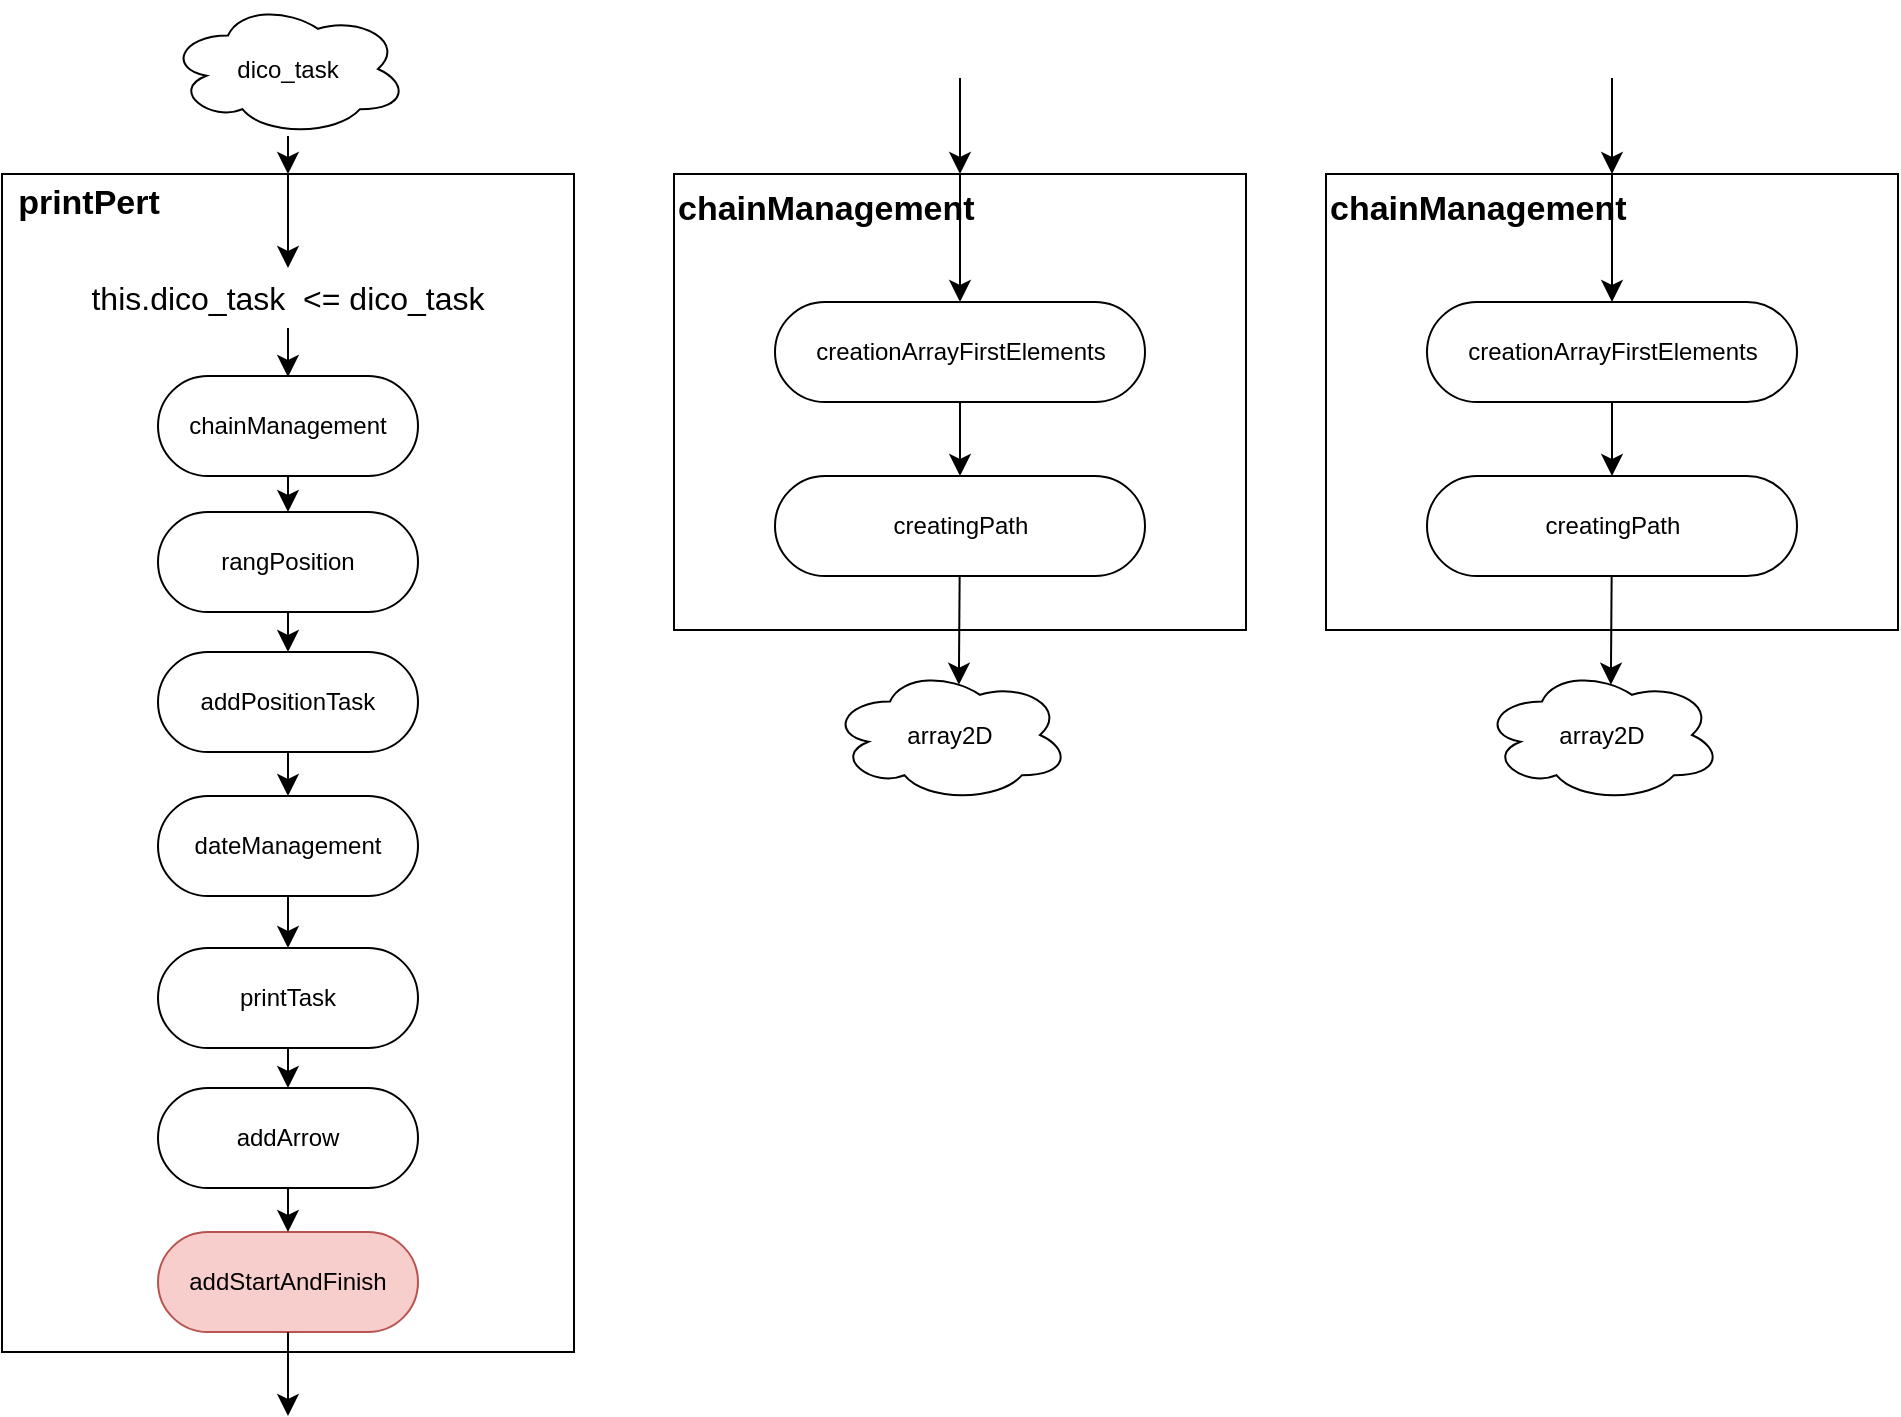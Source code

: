 <mxfile version="24.6.1" type="device">
  <diagram name="Page-1" id="U24ulP7iFm1ayGq6LAqu">
    <mxGraphModel dx="1635" dy="1189" grid="0" gridSize="10" guides="1" tooltips="1" connect="1" arrows="1" fold="1" page="0" pageScale="1" pageWidth="827" pageHeight="1169" math="0" shadow="0">
      <root>
        <mxCell id="0" />
        <mxCell id="1" parent="0" />
        <mxCell id="4S-C0u_RcFq-PBZ6-96t-1" value="" style="html=1;dashed=0;whiteSpace=wrap;" parent="1" vertex="1">
          <mxGeometry x="-228" y="-144" width="286" height="589" as="geometry" />
        </mxCell>
        <mxCell id="4S-C0u_RcFq-PBZ6-96t-2" value="dico_task" style="shape=cloud;whiteSpace=wrap;html=1;" parent="1" vertex="1">
          <mxGeometry x="-145" y="-230" width="120" height="67" as="geometry" />
        </mxCell>
        <mxCell id="4S-C0u_RcFq-PBZ6-96t-3" value="" style="endArrow=classic;html=1;rounded=0;fontSize=12;startSize=8;endSize=8;curved=1;entryX=0.5;entryY=0;entryDx=0;entryDy=0;" parent="1" source="4S-C0u_RcFq-PBZ6-96t-2" target="4S-C0u_RcFq-PBZ6-96t-1" edge="1">
          <mxGeometry width="50" height="50" relative="1" as="geometry">
            <mxPoint x="-117" y="129" as="sourcePoint" />
            <mxPoint x="-67" y="79" as="targetPoint" />
          </mxGeometry>
        </mxCell>
        <mxCell id="4S-C0u_RcFq-PBZ6-96t-4" value="&lt;font style=&quot;font-size: 17px;&quot;&gt;&lt;b&gt;printPert&lt;/b&gt;&lt;/font&gt;" style="text;html=1;align=center;verticalAlign=middle;whiteSpace=wrap;rounded=0;fontSize=16;" parent="1" vertex="1">
          <mxGeometry x="-228" y="-144" width="87" height="30" as="geometry" />
        </mxCell>
        <mxCell id="4S-C0u_RcFq-PBZ6-96t-7" value="this.dico_task&amp;nbsp; &amp;lt;= dico_task" style="text;html=1;align=center;verticalAlign=middle;whiteSpace=wrap;rounded=0;fontSize=16;" parent="1" vertex="1">
          <mxGeometry x="-197" y="-97" width="224" height="30" as="geometry" />
        </mxCell>
        <mxCell id="4S-C0u_RcFq-PBZ6-96t-8" value="" style="endArrow=classic;html=1;rounded=0;fontSize=12;startSize=8;endSize=8;curved=1;entryX=0.5;entryY=0;entryDx=0;entryDy=0;" parent="1" source="4S-C0u_RcFq-PBZ6-96t-1" target="4S-C0u_RcFq-PBZ6-96t-7" edge="1">
          <mxGeometry width="50" height="50" relative="1" as="geometry">
            <mxPoint x="-170" y="84" as="sourcePoint" />
            <mxPoint x="-120" y="34" as="targetPoint" />
          </mxGeometry>
        </mxCell>
        <mxCell id="4S-C0u_RcFq-PBZ6-96t-9" value="" style="endArrow=classic;html=1;rounded=0;fontSize=12;startSize=8;endSize=8;curved=1;exitX=0.5;exitY=1;exitDx=0;exitDy=0;entryX=0.5;entryY=0.5;entryDx=0;entryDy=-24.5;entryPerimeter=0;" parent="1" source="4S-C0u_RcFq-PBZ6-96t-7" target="4S-C0u_RcFq-PBZ6-96t-6" edge="1">
          <mxGeometry width="50" height="50" relative="1" as="geometry">
            <mxPoint x="-92" y="219" as="sourcePoint" />
            <mxPoint x="-42" y="169" as="targetPoint" />
          </mxGeometry>
        </mxCell>
        <mxCell id="4S-C0u_RcFq-PBZ6-96t-6" value="chainManagement" style="html=1;dashed=0;whiteSpace=wrap;shape=mxgraph.dfd.start" parent="1" vertex="1">
          <mxGeometry x="-150" y="-43" width="130" height="50" as="geometry" />
        </mxCell>
        <mxCell id="4S-C0u_RcFq-PBZ6-96t-10" value="rangPosition" style="html=1;dashed=0;whiteSpace=wrap;shape=mxgraph.dfd.start" parent="1" vertex="1">
          <mxGeometry x="-150" y="25" width="130" height="50" as="geometry" />
        </mxCell>
        <mxCell id="4S-C0u_RcFq-PBZ6-96t-11" value="addPositionTask" style="html=1;dashed=0;whiteSpace=wrap;shape=mxgraph.dfd.start" parent="1" vertex="1">
          <mxGeometry x="-150" y="95" width="130" height="50" as="geometry" />
        </mxCell>
        <mxCell id="4S-C0u_RcFq-PBZ6-96t-12" value="dateManagement" style="html=1;dashed=0;whiteSpace=wrap;shape=mxgraph.dfd.start" parent="1" vertex="1">
          <mxGeometry x="-150" y="167" width="130" height="50" as="geometry" />
        </mxCell>
        <mxCell id="4S-C0u_RcFq-PBZ6-96t-14" value="printTask" style="html=1;dashed=0;whiteSpace=wrap;shape=mxgraph.dfd.start" parent="1" vertex="1">
          <mxGeometry x="-150" y="243" width="130" height="50" as="geometry" />
        </mxCell>
        <mxCell id="4S-C0u_RcFq-PBZ6-96t-15" value="addArrow" style="html=1;dashed=0;whiteSpace=wrap;shape=mxgraph.dfd.start" parent="1" vertex="1">
          <mxGeometry x="-150" y="313" width="130" height="50" as="geometry" />
        </mxCell>
        <mxCell id="4S-C0u_RcFq-PBZ6-96t-16" value="addStartAndFinish" style="html=1;dashed=0;whiteSpace=wrap;shape=mxgraph.dfd.start;fillColor=#f8cecc;strokeColor=#b85450;" parent="1" vertex="1">
          <mxGeometry x="-150" y="385" width="130" height="50" as="geometry" />
        </mxCell>
        <mxCell id="4S-C0u_RcFq-PBZ6-96t-17" value="" style="endArrow=classic;html=1;rounded=0;fontSize=12;startSize=8;endSize=8;curved=1;entryX=0.5;entryY=0.5;entryDx=0;entryDy=-25;entryPerimeter=0;exitX=0.5;exitY=0.5;exitDx=0;exitDy=25;exitPerimeter=0;" parent="1" source="4S-C0u_RcFq-PBZ6-96t-6" target="4S-C0u_RcFq-PBZ6-96t-10" edge="1">
          <mxGeometry width="50" height="50" relative="1" as="geometry">
            <mxPoint x="-143" y="101" as="sourcePoint" />
            <mxPoint x="-93" y="51" as="targetPoint" />
          </mxGeometry>
        </mxCell>
        <mxCell id="4S-C0u_RcFq-PBZ6-96t-18" value="" style="endArrow=classic;html=1;rounded=0;fontSize=12;startSize=8;endSize=8;curved=1;exitX=0.5;exitY=0.5;exitDx=0;exitDy=25;exitPerimeter=0;" parent="1" source="4S-C0u_RcFq-PBZ6-96t-10" target="4S-C0u_RcFq-PBZ6-96t-11" edge="1">
          <mxGeometry width="50" height="50" relative="1" as="geometry">
            <mxPoint x="57" y="206" as="sourcePoint" />
            <mxPoint x="107" y="156" as="targetPoint" />
          </mxGeometry>
        </mxCell>
        <mxCell id="4S-C0u_RcFq-PBZ6-96t-19" value="" style="endArrow=classic;html=1;rounded=0;fontSize=12;startSize=8;endSize=8;curved=1;exitX=0.5;exitY=0.5;exitDx=0;exitDy=25;exitPerimeter=0;" parent="1" source="4S-C0u_RcFq-PBZ6-96t-11" target="4S-C0u_RcFq-PBZ6-96t-12" edge="1">
          <mxGeometry width="50" height="50" relative="1" as="geometry">
            <mxPoint x="-20" y="171" as="sourcePoint" />
            <mxPoint x="30" y="121" as="targetPoint" />
          </mxGeometry>
        </mxCell>
        <mxCell id="4S-C0u_RcFq-PBZ6-96t-20" value="" style="endArrow=classic;html=1;rounded=0;fontSize=12;startSize=8;endSize=8;curved=1;exitX=0.5;exitY=0.5;exitDx=0;exitDy=25;exitPerimeter=0;" parent="1" source="4S-C0u_RcFq-PBZ6-96t-12" target="4S-C0u_RcFq-PBZ6-96t-14" edge="1">
          <mxGeometry width="50" height="50" relative="1" as="geometry">
            <mxPoint x="33" y="244" as="sourcePoint" />
            <mxPoint x="83" y="194" as="targetPoint" />
          </mxGeometry>
        </mxCell>
        <mxCell id="4S-C0u_RcFq-PBZ6-96t-21" value="" style="endArrow=classic;html=1;rounded=0;fontSize=12;startSize=8;endSize=8;curved=1;exitX=0.5;exitY=0.5;exitDx=0;exitDy=25;exitPerimeter=0;entryX=0.5;entryY=0.5;entryDx=0;entryDy=-25;entryPerimeter=0;" parent="1" source="4S-C0u_RcFq-PBZ6-96t-14" target="4S-C0u_RcFq-PBZ6-96t-15" edge="1">
          <mxGeometry width="50" height="50" relative="1" as="geometry">
            <mxPoint x="33" y="244" as="sourcePoint" />
            <mxPoint x="83" y="194" as="targetPoint" />
          </mxGeometry>
        </mxCell>
        <mxCell id="4S-C0u_RcFq-PBZ6-96t-22" value="" style="endArrow=classic;html=1;rounded=0;fontSize=12;startSize=8;endSize=8;curved=1;exitX=0.5;exitY=0.5;exitDx=0;exitDy=25;exitPerimeter=0;" parent="1" source="4S-C0u_RcFq-PBZ6-96t-15" target="4S-C0u_RcFq-PBZ6-96t-16" edge="1">
          <mxGeometry width="50" height="50" relative="1" as="geometry">
            <mxPoint x="33" y="309" as="sourcePoint" />
            <mxPoint x="83" y="259" as="targetPoint" />
          </mxGeometry>
        </mxCell>
        <mxCell id="bRTSdrswjbc-JNTQyrNC-1" value="" style="html=1;dashed=0;whiteSpace=wrap;" vertex="1" parent="1">
          <mxGeometry x="108" y="-144" width="286" height="228" as="geometry" />
        </mxCell>
        <mxCell id="bRTSdrswjbc-JNTQyrNC-2" value="&lt;b style=&quot;&quot;&gt;&lt;font style=&quot;font-size: 17px;&quot;&gt;chainManagement&lt;/font&gt;&lt;/b&gt;" style="text;html=1;align=left;verticalAlign=middle;whiteSpace=wrap;rounded=0;fontSize=16;" vertex="1" parent="1">
          <mxGeometry x="108" y="-144" width="157" height="35" as="geometry" />
        </mxCell>
        <mxCell id="bRTSdrswjbc-JNTQyrNC-4" value="&lt;font style=&quot;font-size: 12px;&quot;&gt;creationArrayFirstElements&lt;/font&gt;" style="html=1;dashed=0;whiteSpace=wrap;shape=mxgraph.dfd.start" vertex="1" parent="1">
          <mxGeometry x="158.5" y="-80" width="185" height="50" as="geometry" />
        </mxCell>
        <mxCell id="bRTSdrswjbc-JNTQyrNC-9" value="&lt;font style=&quot;font-size: 12px;&quot;&gt;creatingPath&lt;/font&gt;" style="html=1;dashed=0;whiteSpace=wrap;shape=mxgraph.dfd.start" vertex="1" parent="1">
          <mxGeometry x="158.5" y="7" width="185" height="50" as="geometry" />
        </mxCell>
        <mxCell id="bRTSdrswjbc-JNTQyrNC-10" value="array2D" style="shape=cloud;whiteSpace=wrap;html=1;" vertex="1" parent="1">
          <mxGeometry x="186" y="103" width="120" height="67" as="geometry" />
        </mxCell>
        <mxCell id="bRTSdrswjbc-JNTQyrNC-12" value="" style="endArrow=classic;html=1;rounded=0;fontSize=12;startSize=8;endSize=8;curved=1;entryX=0.5;entryY=0;entryDx=0;entryDy=0;" edge="1" parent="1" target="bRTSdrswjbc-JNTQyrNC-1">
          <mxGeometry width="50" height="50" relative="1" as="geometry">
            <mxPoint x="251" y="-192" as="sourcePoint" />
            <mxPoint x="251" y="-144" as="targetPoint" />
          </mxGeometry>
        </mxCell>
        <mxCell id="bRTSdrswjbc-JNTQyrNC-13" value="" style="endArrow=classic;html=1;rounded=0;fontSize=12;startSize=8;endSize=8;curved=1;entryX=0.5;entryY=0.5;entryDx=0;entryDy=-25;entryPerimeter=0;exitX=0.5;exitY=0;exitDx=0;exitDy=0;" edge="1" parent="1" source="bRTSdrswjbc-JNTQyrNC-1" target="bRTSdrswjbc-JNTQyrNC-4">
          <mxGeometry width="50" height="50" relative="1" as="geometry">
            <mxPoint x="125" y="104" as="sourcePoint" />
            <mxPoint x="175" y="54" as="targetPoint" />
          </mxGeometry>
        </mxCell>
        <mxCell id="bRTSdrswjbc-JNTQyrNC-15" value="" style="endArrow=classic;html=1;rounded=0;fontSize=12;startSize=8;endSize=8;curved=1;exitX=0.5;exitY=0.5;exitDx=0;exitDy=25;exitPerimeter=0;" edge="1" parent="1" source="4S-C0u_RcFq-PBZ6-96t-16">
          <mxGeometry width="50" height="50" relative="1" as="geometry">
            <mxPoint x="-85" y="435" as="sourcePoint" />
            <mxPoint x="-85" y="477" as="targetPoint" />
          </mxGeometry>
        </mxCell>
        <mxCell id="bRTSdrswjbc-JNTQyrNC-16" value="" style="endArrow=classic;html=1;rounded=0;fontSize=12;startSize=8;endSize=8;curved=1;entryX=0.5;entryY=0.5;entryDx=0;entryDy=-25;entryPerimeter=0;exitX=0.5;exitY=0.5;exitDx=0;exitDy=25;exitPerimeter=0;" edge="1" parent="1" source="bRTSdrswjbc-JNTQyrNC-4" target="bRTSdrswjbc-JNTQyrNC-9">
          <mxGeometry width="50" height="50" relative="1" as="geometry">
            <mxPoint x="131" y="158" as="sourcePoint" />
            <mxPoint x="181" y="108" as="targetPoint" />
          </mxGeometry>
        </mxCell>
        <mxCell id="bRTSdrswjbc-JNTQyrNC-17" value="" style="endArrow=classic;html=1;rounded=0;fontSize=12;startSize=8;endSize=8;curved=1;entryX=0.537;entryY=0.125;entryDx=0;entryDy=0;entryPerimeter=0;" edge="1" parent="1" source="bRTSdrswjbc-JNTQyrNC-9" target="bRTSdrswjbc-JNTQyrNC-10">
          <mxGeometry width="50" height="50" relative="1" as="geometry">
            <mxPoint x="174" y="121" as="sourcePoint" />
            <mxPoint x="224" y="71" as="targetPoint" />
          </mxGeometry>
        </mxCell>
        <mxCell id="bRTSdrswjbc-JNTQyrNC-27" value="" style="html=1;dashed=0;whiteSpace=wrap;" vertex="1" parent="1">
          <mxGeometry x="434" y="-144" width="286" height="228" as="geometry" />
        </mxCell>
        <mxCell id="bRTSdrswjbc-JNTQyrNC-28" value="&lt;b style=&quot;&quot;&gt;&lt;font style=&quot;font-size: 17px;&quot;&gt;chainManagement&lt;/font&gt;&lt;/b&gt;" style="text;html=1;align=left;verticalAlign=middle;whiteSpace=wrap;rounded=0;fontSize=16;" vertex="1" parent="1">
          <mxGeometry x="434" y="-144" width="157" height="35" as="geometry" />
        </mxCell>
        <mxCell id="bRTSdrswjbc-JNTQyrNC-29" value="&lt;font style=&quot;font-size: 12px;&quot;&gt;creationArrayFirstElements&lt;/font&gt;" style="html=1;dashed=0;whiteSpace=wrap;shape=mxgraph.dfd.start" vertex="1" parent="1">
          <mxGeometry x="484.5" y="-80" width="185" height="50" as="geometry" />
        </mxCell>
        <mxCell id="bRTSdrswjbc-JNTQyrNC-30" value="&lt;font style=&quot;font-size: 12px;&quot;&gt;creatingPath&lt;/font&gt;" style="html=1;dashed=0;whiteSpace=wrap;shape=mxgraph.dfd.start" vertex="1" parent="1">
          <mxGeometry x="484.5" y="7" width="185" height="50" as="geometry" />
        </mxCell>
        <mxCell id="bRTSdrswjbc-JNTQyrNC-31" value="array2D" style="shape=cloud;whiteSpace=wrap;html=1;" vertex="1" parent="1">
          <mxGeometry x="512" y="103" width="120" height="67" as="geometry" />
        </mxCell>
        <mxCell id="bRTSdrswjbc-JNTQyrNC-32" value="" style="endArrow=classic;html=1;rounded=0;fontSize=12;startSize=8;endSize=8;curved=1;entryX=0.5;entryY=0;entryDx=0;entryDy=0;" edge="1" parent="1" target="bRTSdrswjbc-JNTQyrNC-27">
          <mxGeometry width="50" height="50" relative="1" as="geometry">
            <mxPoint x="577" y="-192" as="sourcePoint" />
            <mxPoint x="577" y="-144" as="targetPoint" />
          </mxGeometry>
        </mxCell>
        <mxCell id="bRTSdrswjbc-JNTQyrNC-33" value="" style="endArrow=classic;html=1;rounded=0;fontSize=12;startSize=8;endSize=8;curved=1;entryX=0.5;entryY=0.5;entryDx=0;entryDy=-25;entryPerimeter=0;exitX=0.5;exitY=0;exitDx=0;exitDy=0;" edge="1" parent="1" source="bRTSdrswjbc-JNTQyrNC-27" target="bRTSdrswjbc-JNTQyrNC-29">
          <mxGeometry width="50" height="50" relative="1" as="geometry">
            <mxPoint x="451" y="104" as="sourcePoint" />
            <mxPoint x="501" y="54" as="targetPoint" />
          </mxGeometry>
        </mxCell>
        <mxCell id="bRTSdrswjbc-JNTQyrNC-34" value="" style="endArrow=classic;html=1;rounded=0;fontSize=12;startSize=8;endSize=8;curved=1;entryX=0.5;entryY=0.5;entryDx=0;entryDy=-25;entryPerimeter=0;exitX=0.5;exitY=0.5;exitDx=0;exitDy=25;exitPerimeter=0;" edge="1" parent="1" source="bRTSdrswjbc-JNTQyrNC-29" target="bRTSdrswjbc-JNTQyrNC-30">
          <mxGeometry width="50" height="50" relative="1" as="geometry">
            <mxPoint x="457" y="158" as="sourcePoint" />
            <mxPoint x="507" y="108" as="targetPoint" />
          </mxGeometry>
        </mxCell>
        <mxCell id="bRTSdrswjbc-JNTQyrNC-35" value="" style="endArrow=classic;html=1;rounded=0;fontSize=12;startSize=8;endSize=8;curved=1;entryX=0.537;entryY=0.125;entryDx=0;entryDy=0;entryPerimeter=0;" edge="1" parent="1" source="bRTSdrswjbc-JNTQyrNC-30" target="bRTSdrswjbc-JNTQyrNC-31">
          <mxGeometry width="50" height="50" relative="1" as="geometry">
            <mxPoint x="500" y="121" as="sourcePoint" />
            <mxPoint x="550" y="71" as="targetPoint" />
          </mxGeometry>
        </mxCell>
      </root>
    </mxGraphModel>
  </diagram>
</mxfile>

